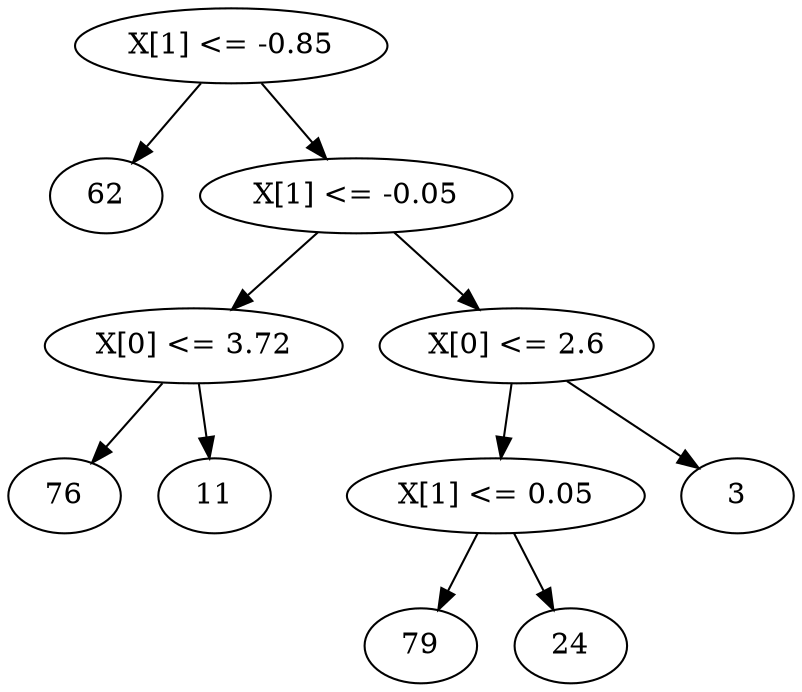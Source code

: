 digraph {
0 [label="X[1] <= -0.85"];
1 [label="62"];
0 -> 1;
2 [label="X[1] <= -0.05"];
3 [label="X[0] <= 3.72"];
4 [label="76"];
3 -> 4;
5 [label="11"];
3 -> 5;
2 -> 3;
6 [label="X[0] <= 2.6"];
7 [label="X[1] <= 0.05"];
8 [label="79"];
7 -> 8;
9 [label="24"];
7 -> 9;
6 -> 7;
10 [label="3"];
6 -> 10;
2 -> 6;
0 -> 2;

}